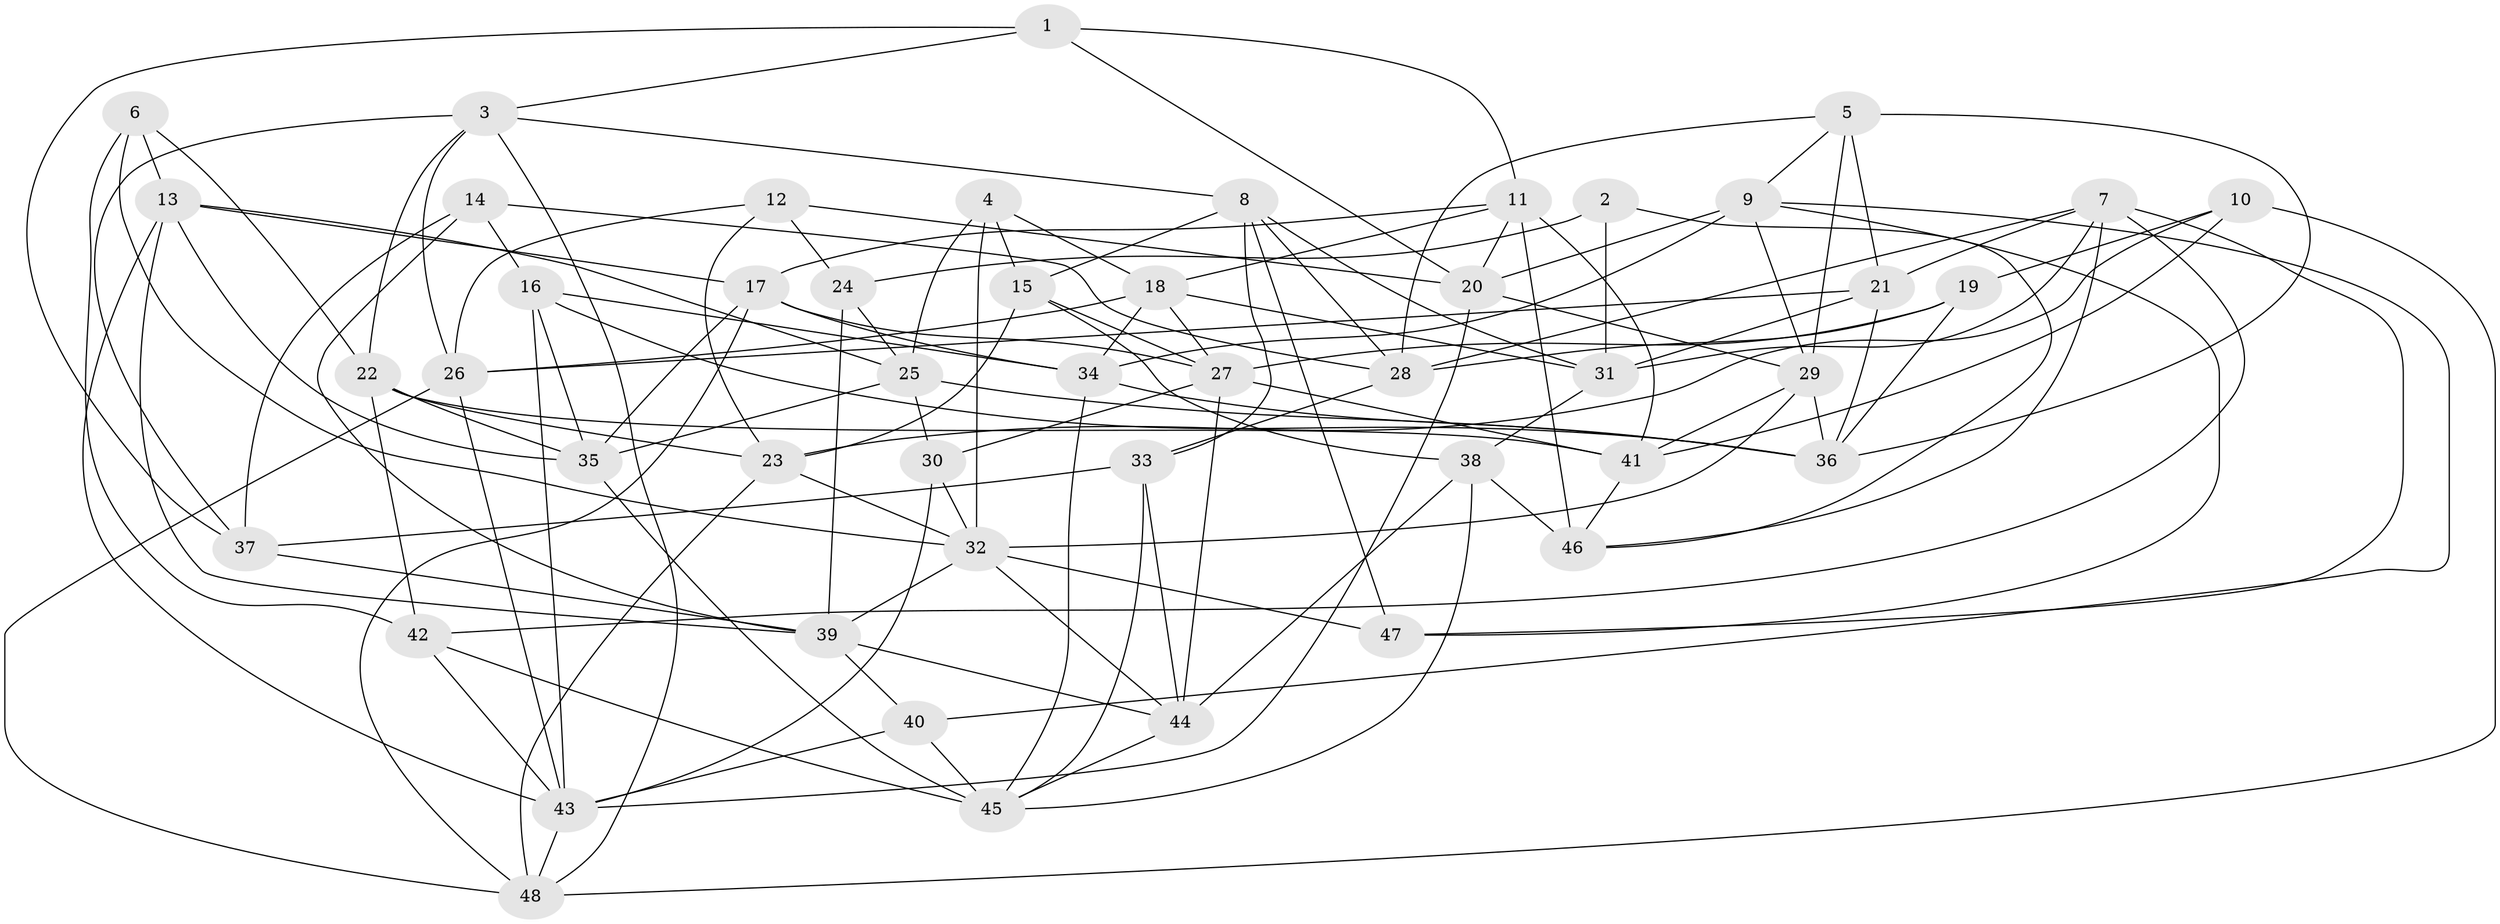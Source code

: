 // original degree distribution, {4: 1.0}
// Generated by graph-tools (version 1.1) at 2025/03/03/09/25 03:03:00]
// undirected, 48 vertices, 131 edges
graph export_dot {
graph [start="1"]
  node [color=gray90,style=filled];
  1;
  2;
  3;
  4;
  5;
  6;
  7;
  8;
  9;
  10;
  11;
  12;
  13;
  14;
  15;
  16;
  17;
  18;
  19;
  20;
  21;
  22;
  23;
  24;
  25;
  26;
  27;
  28;
  29;
  30;
  31;
  32;
  33;
  34;
  35;
  36;
  37;
  38;
  39;
  40;
  41;
  42;
  43;
  44;
  45;
  46;
  47;
  48;
  1 -- 3 [weight=1.0];
  1 -- 11 [weight=1.0];
  1 -- 20 [weight=1.0];
  1 -- 37 [weight=1.0];
  2 -- 24 [weight=2.0];
  2 -- 31 [weight=1.0];
  2 -- 46 [weight=1.0];
  3 -- 8 [weight=1.0];
  3 -- 22 [weight=1.0];
  3 -- 26 [weight=1.0];
  3 -- 37 [weight=1.0];
  3 -- 48 [weight=1.0];
  4 -- 15 [weight=1.0];
  4 -- 18 [weight=1.0];
  4 -- 25 [weight=1.0];
  4 -- 32 [weight=1.0];
  5 -- 9 [weight=1.0];
  5 -- 21 [weight=2.0];
  5 -- 28 [weight=1.0];
  5 -- 29 [weight=1.0];
  5 -- 36 [weight=1.0];
  6 -- 13 [weight=1.0];
  6 -- 22 [weight=1.0];
  6 -- 32 [weight=1.0];
  6 -- 42 [weight=1.0];
  7 -- 21 [weight=1.0];
  7 -- 28 [weight=1.0];
  7 -- 31 [weight=1.0];
  7 -- 42 [weight=1.0];
  7 -- 46 [weight=1.0];
  7 -- 47 [weight=1.0];
  8 -- 15 [weight=1.0];
  8 -- 28 [weight=1.0];
  8 -- 31 [weight=1.0];
  8 -- 33 [weight=1.0];
  8 -- 47 [weight=1.0];
  9 -- 20 [weight=1.0];
  9 -- 29 [weight=1.0];
  9 -- 34 [weight=1.0];
  9 -- 40 [weight=1.0];
  9 -- 47 [weight=1.0];
  10 -- 19 [weight=1.0];
  10 -- 23 [weight=1.0];
  10 -- 41 [weight=1.0];
  10 -- 48 [weight=1.0];
  11 -- 17 [weight=1.0];
  11 -- 18 [weight=1.0];
  11 -- 20 [weight=1.0];
  11 -- 41 [weight=1.0];
  11 -- 46 [weight=1.0];
  12 -- 20 [weight=1.0];
  12 -- 23 [weight=1.0];
  12 -- 24 [weight=1.0];
  12 -- 26 [weight=1.0];
  13 -- 17 [weight=1.0];
  13 -- 25 [weight=1.0];
  13 -- 35 [weight=1.0];
  13 -- 39 [weight=1.0];
  13 -- 43 [weight=1.0];
  14 -- 16 [weight=1.0];
  14 -- 28 [weight=1.0];
  14 -- 37 [weight=1.0];
  14 -- 39 [weight=1.0];
  15 -- 23 [weight=1.0];
  15 -- 27 [weight=2.0];
  15 -- 38 [weight=1.0];
  16 -- 34 [weight=1.0];
  16 -- 35 [weight=1.0];
  16 -- 36 [weight=2.0];
  16 -- 43 [weight=1.0];
  17 -- 27 [weight=1.0];
  17 -- 34 [weight=1.0];
  17 -- 35 [weight=1.0];
  17 -- 48 [weight=1.0];
  18 -- 26 [weight=1.0];
  18 -- 27 [weight=1.0];
  18 -- 31 [weight=1.0];
  18 -- 34 [weight=1.0];
  19 -- 27 [weight=1.0];
  19 -- 28 [weight=1.0];
  19 -- 36 [weight=3.0];
  20 -- 29 [weight=1.0];
  20 -- 43 [weight=1.0];
  21 -- 26 [weight=1.0];
  21 -- 31 [weight=1.0];
  21 -- 36 [weight=1.0];
  22 -- 23 [weight=1.0];
  22 -- 35 [weight=1.0];
  22 -- 41 [weight=1.0];
  22 -- 42 [weight=1.0];
  23 -- 32 [weight=1.0];
  23 -- 48 [weight=1.0];
  24 -- 25 [weight=1.0];
  24 -- 39 [weight=2.0];
  25 -- 30 [weight=1.0];
  25 -- 35 [weight=1.0];
  25 -- 36 [weight=1.0];
  26 -- 43 [weight=1.0];
  26 -- 48 [weight=1.0];
  27 -- 30 [weight=1.0];
  27 -- 41 [weight=1.0];
  27 -- 44 [weight=1.0];
  28 -- 33 [weight=1.0];
  29 -- 32 [weight=1.0];
  29 -- 36 [weight=1.0];
  29 -- 41 [weight=1.0];
  30 -- 32 [weight=1.0];
  30 -- 43 [weight=1.0];
  31 -- 38 [weight=1.0];
  32 -- 39 [weight=1.0];
  32 -- 44 [weight=1.0];
  32 -- 47 [weight=1.0];
  33 -- 37 [weight=2.0];
  33 -- 44 [weight=1.0];
  33 -- 45 [weight=1.0];
  34 -- 36 [weight=1.0];
  34 -- 45 [weight=1.0];
  35 -- 45 [weight=1.0];
  37 -- 39 [weight=1.0];
  38 -- 44 [weight=1.0];
  38 -- 45 [weight=1.0];
  38 -- 46 [weight=2.0];
  39 -- 40 [weight=1.0];
  39 -- 44 [weight=1.0];
  40 -- 43 [weight=1.0];
  40 -- 45 [weight=1.0];
  41 -- 46 [weight=1.0];
  42 -- 43 [weight=1.0];
  42 -- 45 [weight=2.0];
  43 -- 48 [weight=1.0];
  44 -- 45 [weight=1.0];
}
